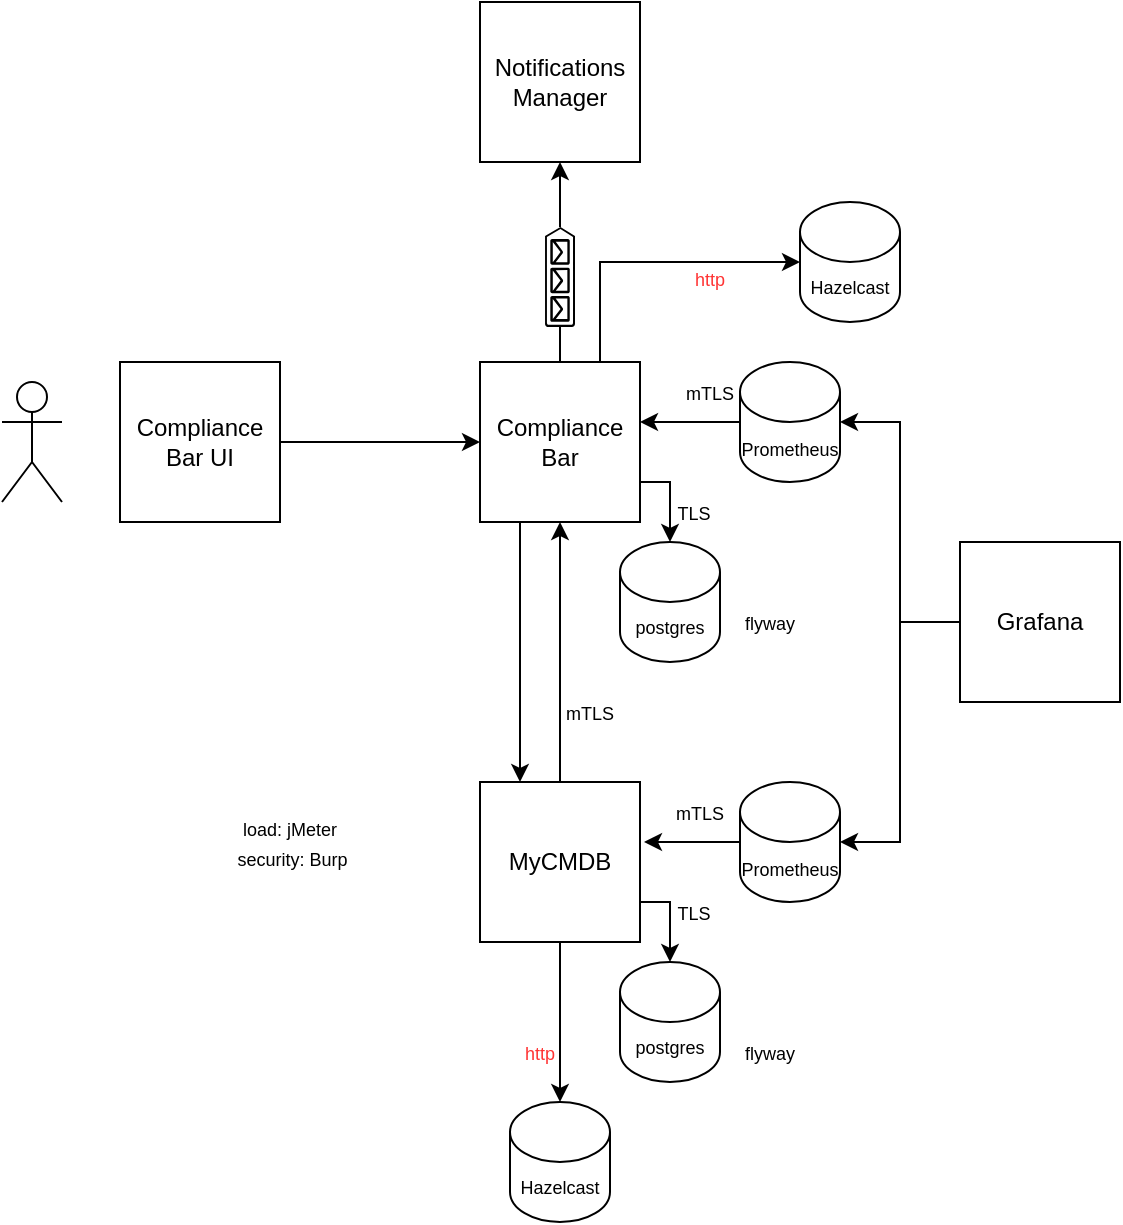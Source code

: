 <mxfile version="14.7.4" type="embed"><diagram id="23iRSUPoRavnBvh4doch" name="Page-1"><mxGraphModel dx="665" dy="463" grid="1" gridSize="10" guides="1" tooltips="1" connect="1" arrows="1" fold="1" page="1" pageScale="1" pageWidth="827" pageHeight="1169" math="0" shadow="0"><root><mxCell id="0"/><mxCell id="1" parent="0"/><mxCell id="2" style="edgeStyle=orthogonalEdgeStyle;rounded=0;orthogonalLoop=1;jettySize=auto;html=1;exitX=0.5;exitY=0;exitDx=0;exitDy=0;entryX=0.5;entryY=1;entryDx=0;entryDy=0;fontSize=12;" parent="1" source="5" target="9" edge="1"><mxGeometry relative="1" as="geometry"/></mxCell><mxCell id="3" style="edgeStyle=orthogonalEdgeStyle;rounded=0;orthogonalLoop=1;jettySize=auto;html=1;exitX=1;exitY=0.75;exitDx=0;exitDy=0;entryX=0.5;entryY=0;entryDx=0;entryDy=0;entryPerimeter=0;fontSize=12;" parent="1" source="5" target="18" edge="1"><mxGeometry relative="1" as="geometry"/></mxCell><mxCell id="4" style="edgeStyle=orthogonalEdgeStyle;rounded=0;orthogonalLoop=1;jettySize=auto;html=1;entryX=0.5;entryY=0;entryDx=0;entryDy=0;entryPerimeter=0;fontSize=9;endArrow=classic;endFill=1;" parent="1" source="5" target="33" edge="1"><mxGeometry relative="1" as="geometry"/></mxCell><mxCell id="5" value="MyCMDB" style="whiteSpace=wrap;html=1;aspect=fixed;" parent="1" vertex="1"><mxGeometry x="280" y="400" width="80" height="80" as="geometry"/></mxCell><mxCell id="6" style="edgeStyle=orthogonalEdgeStyle;rounded=0;orthogonalLoop=1;jettySize=auto;html=1;exitX=0.25;exitY=1;exitDx=0;exitDy=0;entryX=0.25;entryY=0;entryDx=0;entryDy=0;fontSize=12;" parent="1" source="9" target="5" edge="1"><mxGeometry relative="1" as="geometry"/></mxCell><mxCell id="7" style="edgeStyle=orthogonalEdgeStyle;rounded=0;orthogonalLoop=1;jettySize=auto;html=1;exitX=1;exitY=0.75;exitDx=0;exitDy=0;entryX=0.5;entryY=0;entryDx=0;entryDy=0;entryPerimeter=0;fontSize=12;" parent="1" source="9" target="17" edge="1"><mxGeometry relative="1" as="geometry"/></mxCell><mxCell id="8" style="edgeStyle=orthogonalEdgeStyle;rounded=0;orthogonalLoop=1;jettySize=auto;html=1;exitX=0.75;exitY=0;exitDx=0;exitDy=0;entryX=0;entryY=0.5;entryDx=0;entryDy=0;entryPerimeter=0;fontSize=9;endArrow=classic;endFill=1;" parent="1" source="9" target="32" edge="1"><mxGeometry relative="1" as="geometry"/></mxCell><mxCell id="9" value="Compliance Bar" style="whiteSpace=wrap;html=1;aspect=fixed;" parent="1" vertex="1"><mxGeometry x="280" y="190" width="80" height="80" as="geometry"/></mxCell><mxCell id="10" style="edgeStyle=orthogonalEdgeStyle;rounded=0;orthogonalLoop=1;jettySize=auto;html=1;entryX=1;entryY=0.5;entryDx=0;entryDy=0;entryPerimeter=0;fontSize=12;endArrow=classic;endFill=1;" parent="1" source="12" target="16" edge="1"><mxGeometry relative="1" as="geometry"/></mxCell><mxCell id="11" style="edgeStyle=orthogonalEdgeStyle;rounded=0;orthogonalLoop=1;jettySize=auto;html=1;entryX=1;entryY=0.5;entryDx=0;entryDy=0;entryPerimeter=0;fontSize=12;endArrow=classic;endFill=1;" parent="1" source="12" target="14" edge="1"><mxGeometry relative="1" as="geometry"/></mxCell><mxCell id="12" value="Grafana" style="whiteSpace=wrap;html=1;aspect=fixed;" parent="1" vertex="1"><mxGeometry x="520" y="280" width="80" height="80" as="geometry"/></mxCell><mxCell id="13" style="edgeStyle=orthogonalEdgeStyle;rounded=0;orthogonalLoop=1;jettySize=auto;html=1;entryX=1;entryY=0.375;entryDx=0;entryDy=0;entryPerimeter=0;fontSize=12;endArrow=classic;endFill=1;" parent="1" source="14" target="9" edge="1"><mxGeometry relative="1" as="geometry"/></mxCell><mxCell id="14" value="&lt;font style=&quot;font-size: 9px&quot;&gt;Prometheus&lt;/font&gt;" style="shape=cylinder3;whiteSpace=wrap;html=1;boundedLbl=1;backgroundOutline=1;size=15;" parent="1" vertex="1"><mxGeometry x="410" y="190" width="50" height="60" as="geometry"/></mxCell><mxCell id="15" style="edgeStyle=orthogonalEdgeStyle;rounded=0;orthogonalLoop=1;jettySize=auto;html=1;entryX=1.025;entryY=0.375;entryDx=0;entryDy=0;entryPerimeter=0;fontSize=12;endArrow=classic;endFill=1;" parent="1" source="16" target="5" edge="1"><mxGeometry relative="1" as="geometry"/></mxCell><mxCell id="16" value="&lt;font style=&quot;font-size: 9px&quot;&gt;Prometheus&lt;/font&gt;" style="shape=cylinder3;whiteSpace=wrap;html=1;boundedLbl=1;backgroundOutline=1;size=15;" parent="1" vertex="1"><mxGeometry x="410" y="400" width="50" height="60" as="geometry"/></mxCell><mxCell id="17" value="&lt;span&gt;postgres&lt;/span&gt;" style="shape=cylinder3;whiteSpace=wrap;html=1;boundedLbl=1;backgroundOutline=1;size=15;fontSize=9;" parent="1" vertex="1"><mxGeometry x="350" y="280" width="50" height="60" as="geometry"/></mxCell><mxCell id="18" value="postgres" style="shape=cylinder3;whiteSpace=wrap;html=1;boundedLbl=1;backgroundOutline=1;size=15;fontSize=9;" parent="1" vertex="1"><mxGeometry x="350" y="490" width="50" height="60" as="geometry"/></mxCell><mxCell id="19" style="edgeStyle=orthogonalEdgeStyle;rounded=0;orthogonalLoop=1;jettySize=auto;html=1;entryX=0.5;entryY=1;entryDx=0;entryDy=0;fontSize=12;" parent="1" source="21" target="22" edge="1"><mxGeometry relative="1" as="geometry"/></mxCell><mxCell id="20" style="edgeStyle=orthogonalEdgeStyle;rounded=0;orthogonalLoop=1;jettySize=auto;html=1;exitX=0;exitY=0.5;exitDx=0;exitDy=0;exitPerimeter=0;entryX=0.5;entryY=0;entryDx=0;entryDy=0;fontSize=12;endArrow=none;endFill=0;" parent="1" source="21" target="9" edge="1"><mxGeometry relative="1" as="geometry"/></mxCell><mxCell id="21" value="" style="verticalLabelPosition=bottom;html=1;verticalAlign=top;align=center;strokeColor=none;fillColor=#000000;shape=mxgraph.azure.queue_generic;pointerEvents=1;fontSize=9;rotation=-90;" parent="1" vertex="1"><mxGeometry x="295" y="140" width="50" height="15" as="geometry"/></mxCell><mxCell id="22" value="&lt;font style=&quot;font-size: 12px&quot;&gt;Notifications Manager&lt;br&gt;&lt;/font&gt;" style="whiteSpace=wrap;html=1;aspect=fixed;fontSize=9;" parent="1" vertex="1"><mxGeometry x="280" y="10" width="80" height="80" as="geometry"/></mxCell><mxCell id="23" style="edgeStyle=orthogonalEdgeStyle;rounded=0;orthogonalLoop=1;jettySize=auto;html=1;exitX=1;exitY=0.5;exitDx=0;exitDy=0;entryX=0;entryY=0.5;entryDx=0;entryDy=0;fontSize=12;endArrow=classic;endFill=1;" parent="1" source="24" target="9" edge="1"><mxGeometry relative="1" as="geometry"/></mxCell><mxCell id="24" value="Compliance Bar UI" style="whiteSpace=wrap;html=1;aspect=fixed;fontSize=12;fillColor=#FFFFFF;" parent="1" vertex="1"><mxGeometry x="100" y="190" width="80" height="80" as="geometry"/></mxCell><mxCell id="25" value="" style="shape=umlActor;verticalLabelPosition=bottom;verticalAlign=top;html=1;outlineConnect=0;fontSize=12;fillColor=#FFFFFF;" parent="1" vertex="1"><mxGeometry x="41" y="200" width="30" height="60" as="geometry"/></mxCell><mxCell id="26" value="&lt;font style=&quot;font-size: 9px&quot;&gt;mTLS&lt;/font&gt;" style="text;html=1;strokeColor=none;fillColor=none;align=center;verticalAlign=middle;whiteSpace=wrap;rounded=0;fontSize=12;" parent="1" vertex="1"><mxGeometry x="365" y="190" width="60" height="30" as="geometry"/></mxCell><mxCell id="27" value="&lt;font style=&quot;font-size: 9px&quot;&gt;mTLS&lt;/font&gt;" style="text;html=1;strokeColor=none;fillColor=none;align=center;verticalAlign=middle;whiteSpace=wrap;rounded=0;fontSize=12;" parent="1" vertex="1"><mxGeometry x="360" y="400" width="60" height="30" as="geometry"/></mxCell><mxCell id="28" value="&lt;font style=&quot;font-size: 9px&quot;&gt;mTLS&lt;/font&gt;" style="text;html=1;strokeColor=none;fillColor=none;align=center;verticalAlign=middle;whiteSpace=wrap;rounded=0;fontSize=12;" parent="1" vertex="1"><mxGeometry x="305" y="350" width="60" height="30" as="geometry"/></mxCell><mxCell id="29" value="&lt;font style=&quot;font-size: 9px&quot;&gt;flyway&lt;/font&gt;" style="text;html=1;strokeColor=none;fillColor=none;align=center;verticalAlign=middle;whiteSpace=wrap;rounded=0;fontSize=12;" parent="1" vertex="1"><mxGeometry x="395" y="305" width="60" height="30" as="geometry"/></mxCell><mxCell id="30" value="&lt;font style=&quot;font-size: 9px&quot;&gt;flyway&lt;/font&gt;" style="text;html=1;strokeColor=none;fillColor=none;align=center;verticalAlign=middle;whiteSpace=wrap;rounded=0;fontSize=12;" parent="1" vertex="1"><mxGeometry x="395" y="520" width="60" height="30" as="geometry"/></mxCell><mxCell id="31" value="&lt;font style=&quot;font-size: 9px&quot;&gt;load: jMeter&lt;br&gt;&amp;nbsp;security: Burp&lt;br&gt;&lt;/font&gt;" style="text;html=1;strokeColor=none;fillColor=none;align=center;verticalAlign=middle;whiteSpace=wrap;rounded=0;fontSize=12;" parent="1" vertex="1"><mxGeometry x="150" y="415" width="70" height="30" as="geometry"/></mxCell><mxCell id="32" value="Hazelcast" style="shape=cylinder3;whiteSpace=wrap;html=1;boundedLbl=1;backgroundOutline=1;size=15;fontSize=9;" parent="1" vertex="1"><mxGeometry x="440" y="110" width="50" height="60" as="geometry"/></mxCell><mxCell id="33" value="Hazelcast" style="shape=cylinder3;whiteSpace=wrap;html=1;boundedLbl=1;backgroundOutline=1;size=15;fontSize=9;" parent="1" vertex="1"><mxGeometry x="295" y="560" width="50" height="60" as="geometry"/></mxCell><mxCell id="34" value="&lt;font style=&quot;font-size: 9px&quot;&gt;TLS&lt;/font&gt;" style="text;html=1;strokeColor=none;fillColor=none;align=center;verticalAlign=middle;whiteSpace=wrap;rounded=0;fontSize=12;" parent="1" vertex="1"><mxGeometry x="357" y="450" width="60" height="30" as="geometry"/></mxCell><mxCell id="35" value="&lt;font style=&quot;font-size: 9px&quot;&gt;TLS&lt;/font&gt;" style="text;html=1;strokeColor=none;fillColor=none;align=center;verticalAlign=middle;whiteSpace=wrap;rounded=0;fontSize=12;" parent="1" vertex="1"><mxGeometry x="357" y="250" width="60" height="30" as="geometry"/></mxCell><mxCell id="36" value="&lt;font style=&quot;font-size: 9px&quot; color=&quot;#ff3333&quot;&gt;http&lt;/font&gt;" style="text;html=1;strokeColor=none;fillColor=none;align=center;verticalAlign=middle;whiteSpace=wrap;rounded=0;fontSize=12;" vertex="1" parent="1"><mxGeometry x="365" y="132.5" width="60" height="30" as="geometry"/></mxCell><mxCell id="37" value="&lt;font style=&quot;font-size: 9px&quot; color=&quot;#ff3333&quot;&gt;http&lt;/font&gt;" style="text;html=1;strokeColor=none;fillColor=none;align=center;verticalAlign=middle;whiteSpace=wrap;rounded=0;fontSize=12;" vertex="1" parent="1"><mxGeometry x="280" y="520" width="60" height="30" as="geometry"/></mxCell></root></mxGraphModel></diagram></mxfile>